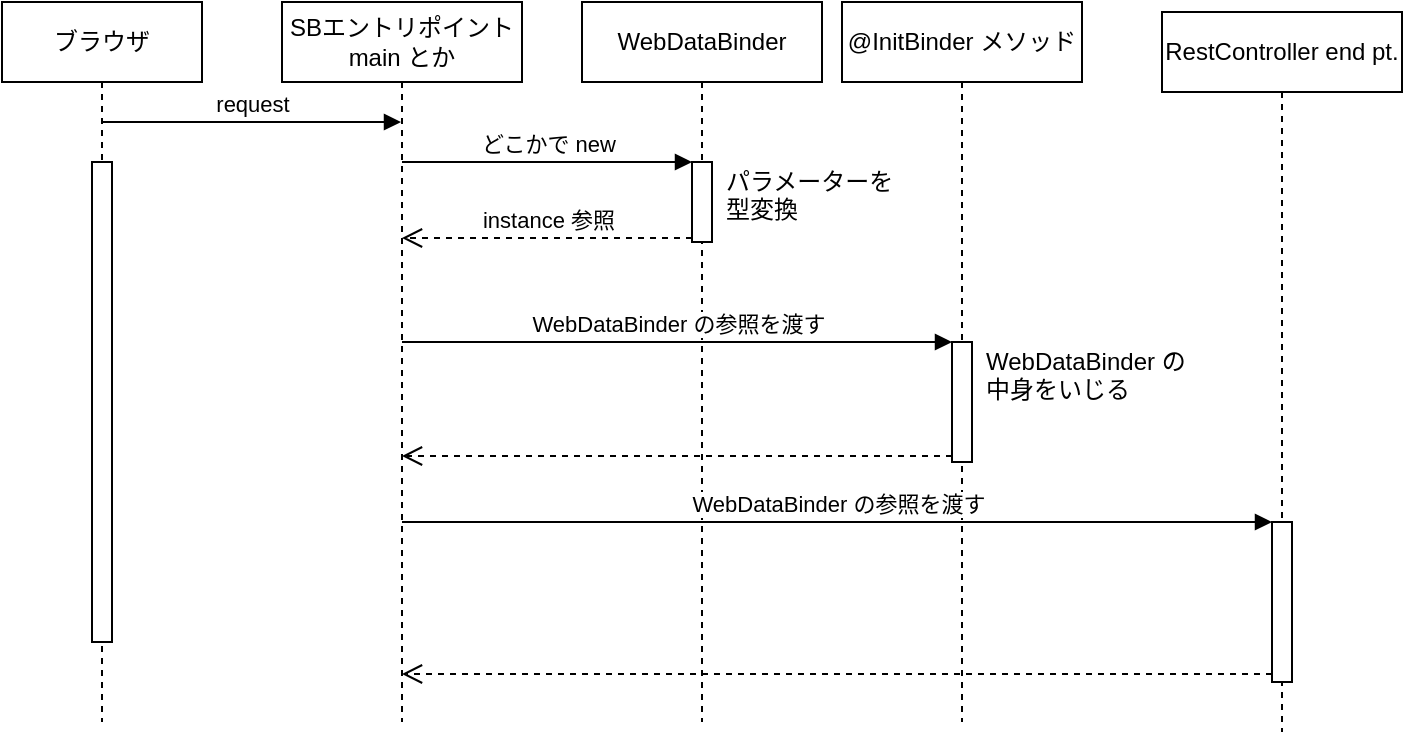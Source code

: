 <mxfile version="12.2.4" pages="1"><diagram id="ED75AdkljbMAVZtUPouc" name="Page-1"><mxGraphModel dx="675" dy="422" grid="1" gridSize="10" guides="1" tooltips="1" connect="1" arrows="1" fold="1" page="1" pageScale="1" pageWidth="1169" pageHeight="827" math="0" shadow="0"><root><mxCell id="0"/><mxCell id="1" parent="0"/><mxCell id="9" value="ブラウザ" style="shape=umlLifeline;perimeter=lifelinePerimeter;whiteSpace=wrap;html=1;container=1;collapsible=0;recursiveResize=0;outlineConnect=0;" parent="1" vertex="1"><mxGeometry x="60" y="30" width="100" height="360" as="geometry"/></mxCell><mxCell id="17" value="" style="html=1;points=[];perimeter=orthogonalPerimeter;" parent="9" vertex="1"><mxGeometry x="45" y="80" width="10" height="240" as="geometry"/></mxCell><mxCell id="10" value="SBエントリポイント&lt;br&gt;main とか" style="shape=umlLifeline;perimeter=lifelinePerimeter;whiteSpace=wrap;html=1;container=1;collapsible=0;recursiveResize=0;outlineConnect=0;" parent="1" vertex="1"><mxGeometry x="200" y="30" width="120" height="360" as="geometry"/></mxCell><mxCell id="11" value="WebDataBinder" style="shape=umlLifeline;perimeter=lifelinePerimeter;whiteSpace=wrap;html=1;container=1;collapsible=0;recursiveResize=0;outlineConnect=0;" parent="1" vertex="1"><mxGeometry x="350" y="30" width="120" height="360" as="geometry"/></mxCell><mxCell id="19" value="" style="html=1;points=[];perimeter=orthogonalPerimeter;" parent="11" vertex="1"><mxGeometry x="55" y="80" width="10" height="40" as="geometry"/></mxCell><mxCell id="12" value="request" style="html=1;verticalAlign=bottom;endArrow=block;" parent="1" source="9" target="10" edge="1"><mxGeometry width="80" relative="1" as="geometry"><mxPoint x="120" y="110" as="sourcePoint"/><mxPoint x="270" y="110" as="targetPoint"/><Array as="points"><mxPoint x="200" y="90"/></Array></mxGeometry></mxCell><mxCell id="15" value="@InitBinder メソッド" style="shape=umlLifeline;perimeter=lifelinePerimeter;whiteSpace=wrap;html=1;container=1;collapsible=0;recursiveResize=0;outlineConnect=0;" parent="1" vertex="1"><mxGeometry x="480" y="30" width="120" height="360" as="geometry"/></mxCell><mxCell id="23" value="" style="html=1;points=[];perimeter=orthogonalPerimeter;" parent="15" vertex="1"><mxGeometry x="55" y="170" width="10" height="60" as="geometry"/></mxCell><mxCell id="20" value="どこかで new" style="html=1;verticalAlign=bottom;endArrow=block;entryX=0;entryY=0;" parent="1" source="10" target="19" edge="1"><mxGeometry relative="1" as="geometry"><mxPoint x="330" y="100" as="sourcePoint"/></mxGeometry></mxCell><mxCell id="21" value="instance 参照" style="html=1;verticalAlign=bottom;endArrow=open;dashed=1;endSize=8;exitX=0;exitY=0.95;" parent="1" source="19" target="10" edge="1"><mxGeometry relative="1" as="geometry"><mxPoint x="330" y="176" as="targetPoint"/><Array as="points"><mxPoint x="330" y="148"/></Array></mxGeometry></mxCell><mxCell id="24" value="WebDataBinder の参照を渡す" style="html=1;verticalAlign=bottom;endArrow=block;entryX=0;entryY=0;" parent="1" source="10" target="23" edge="1"><mxGeometry relative="1" as="geometry"><mxPoint x="390" y="240" as="sourcePoint"/></mxGeometry></mxCell><mxCell id="25" value="" style="html=1;verticalAlign=bottom;endArrow=open;dashed=1;endSize=8;exitX=0;exitY=0.95;" parent="1" source="23" target="10" edge="1"><mxGeometry relative="1" as="geometry"><mxPoint x="390" y="316" as="targetPoint"/></mxGeometry></mxCell><mxCell id="27" value="WebDataBinder の&lt;br&gt;中身をいじる" style="text;html=1;resizable=0;points=[];autosize=1;align=left;verticalAlign=top;spacingTop=-4;" parent="1" vertex="1"><mxGeometry x="550" y="200" width="120" height="30" as="geometry"/></mxCell><mxCell id="30" value="RestController end pt." style="shape=umlLifeline;perimeter=lifelinePerimeter;whiteSpace=wrap;html=1;container=1;collapsible=0;recursiveResize=0;outlineConnect=0;" parent="1" vertex="1"><mxGeometry x="640" y="35" width="120" height="360" as="geometry"/></mxCell><mxCell id="32" value="" style="html=1;points=[];perimeter=orthogonalPerimeter;" parent="30" vertex="1"><mxGeometry x="55" y="255" width="10" height="80" as="geometry"/></mxCell><mxCell id="33" value="WebDataBinder の参照を渡す" style="html=1;verticalAlign=bottom;endArrow=block;entryX=0;entryY=0;" parent="1" source="10" target="32" edge="1"><mxGeometry relative="1" as="geometry"><mxPoint x="269.324" y="190" as="sourcePoint"/></mxGeometry></mxCell><mxCell id="34" value="" style="html=1;verticalAlign=bottom;endArrow=open;dashed=1;endSize=8;exitX=0;exitY=0.95;" parent="1" source="32" target="10" edge="1"><mxGeometry relative="1" as="geometry"><mxPoint x="269.324" y="266.0" as="targetPoint"/></mxGeometry></mxCell><mxCell id="35" value="パラメーターを&lt;br&gt;型変換" style="text;html=1;resizable=0;points=[];autosize=1;align=left;verticalAlign=top;spacingTop=-4;" parent="1" vertex="1"><mxGeometry x="420" y="110" width="100" height="30" as="geometry"/></mxCell></root></mxGraphModel></diagram></mxfile>